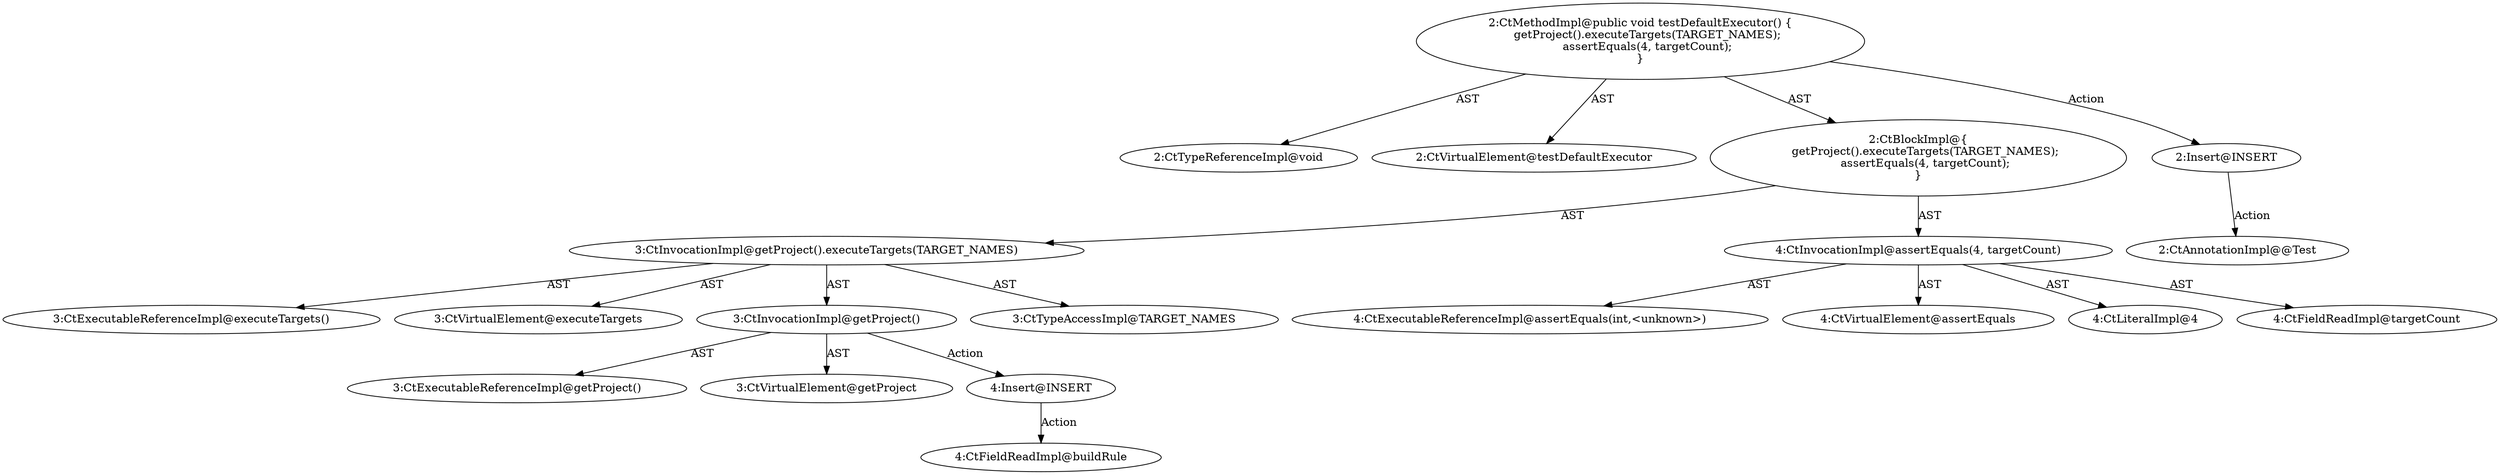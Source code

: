 digraph "testDefaultExecutor#?" {
0 [label="2:CtTypeReferenceImpl@void" shape=ellipse]
1 [label="2:CtVirtualElement@testDefaultExecutor" shape=ellipse]
2 [label="3:CtExecutableReferenceImpl@executeTargets()" shape=ellipse]
3 [label="3:CtVirtualElement@executeTargets" shape=ellipse]
4 [label="3:CtExecutableReferenceImpl@getProject()" shape=ellipse]
5 [label="3:CtVirtualElement@getProject" shape=ellipse]
6 [label="3:CtInvocationImpl@getProject()" shape=ellipse]
7 [label="3:CtTypeAccessImpl@TARGET_NAMES" shape=ellipse]
8 [label="3:CtInvocationImpl@getProject().executeTargets(TARGET_NAMES)" shape=ellipse]
9 [label="4:CtExecutableReferenceImpl@assertEquals(int,<unknown>)" shape=ellipse]
10 [label="4:CtVirtualElement@assertEquals" shape=ellipse]
11 [label="4:CtLiteralImpl@4" shape=ellipse]
12 [label="4:CtFieldReadImpl@targetCount" shape=ellipse]
13 [label="4:CtInvocationImpl@assertEquals(4, targetCount)" shape=ellipse]
14 [label="2:CtBlockImpl@\{
    getProject().executeTargets(TARGET_NAMES);
    assertEquals(4, targetCount);
\}" shape=ellipse]
15 [label="2:CtMethodImpl@public void testDefaultExecutor() \{
    getProject().executeTargets(TARGET_NAMES);
    assertEquals(4, targetCount);
\}" shape=ellipse]
16 [label="2:Insert@INSERT" shape=ellipse]
17 [label="2:CtAnnotationImpl@@Test" shape=ellipse]
18 [label="4:Insert@INSERT" shape=ellipse]
19 [label="4:CtFieldReadImpl@buildRule" shape=ellipse]
6 -> 5 [label="AST"];
6 -> 4 [label="AST"];
6 -> 18 [label="Action"];
8 -> 3 [label="AST"];
8 -> 6 [label="AST"];
8 -> 2 [label="AST"];
8 -> 7 [label="AST"];
13 -> 10 [label="AST"];
13 -> 9 [label="AST"];
13 -> 11 [label="AST"];
13 -> 12 [label="AST"];
14 -> 8 [label="AST"];
14 -> 13 [label="AST"];
15 -> 1 [label="AST"];
15 -> 0 [label="AST"];
15 -> 14 [label="AST"];
15 -> 16 [label="Action"];
16 -> 17 [label="Action"];
18 -> 19 [label="Action"];
}